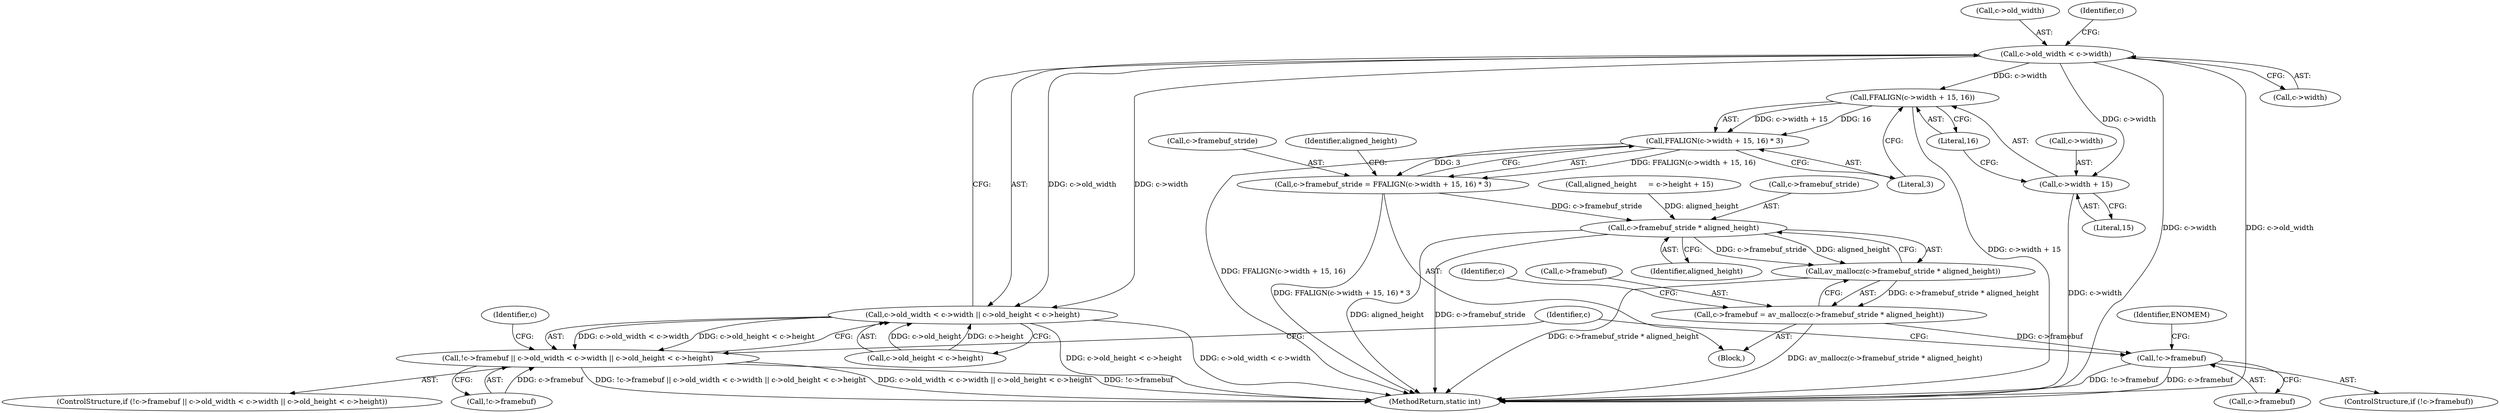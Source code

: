 digraph "0_FFmpeg_e07ac727c1cc9eed39e7f9117c97006f719864bd@pointer" {
"1000111" [label="(Call,c->old_width < c->width)"];
"1000110" [label="(Call,c->old_width < c->width || c->old_height < c->height)"];
"1000105" [label="(Call,!c->framebuf || c->old_width < c->width || c->old_height < c->height)"];
"1000131" [label="(Call,FFALIGN(c->width + 15, 16))"];
"1000130" [label="(Call,FFALIGN(c->width + 15, 16) * 3)"];
"1000126" [label="(Call,c->framebuf_stride = FFALIGN(c->width + 15, 16) * 3)"];
"1000155" [label="(Call,c->framebuf_stride * aligned_height)"];
"1000154" [label="(Call,av_mallocz(c->framebuf_stride * aligned_height))"];
"1000150" [label="(Call,c->framebuf = av_mallocz(c->framebuf_stride * aligned_height))"];
"1000161" [label="(Call,!c->framebuf)"];
"1000132" [label="(Call,c->width + 15)"];
"1000125" [label="(Block,)"];
"1000161" [label="(Call,!c->framebuf)"];
"1000138" [label="(Literal,3)"];
"1000159" [label="(Identifier,aligned_height)"];
"1000160" [label="(ControlStructure,if (!c->framebuf))"];
"1000104" [label="(ControlStructure,if (!c->framebuf || c->old_width < c->width || c->old_height < c->height))"];
"1000105" [label="(Call,!c->framebuf || c->old_width < c->width || c->old_height < c->height)"];
"1000155" [label="(Call,c->framebuf_stride * aligned_height)"];
"1000163" [label="(Identifier,c)"];
"1000156" [label="(Call,c->framebuf_stride)"];
"1000127" [label="(Call,c->framebuf_stride)"];
"1000150" [label="(Call,c->framebuf = av_mallocz(c->framebuf_stride * aligned_height))"];
"1000136" [label="(Literal,15)"];
"1000112" [label="(Call,c->old_width)"];
"1000298" [label="(MethodReturn,static int)"];
"1000154" [label="(Call,av_mallocz(c->framebuf_stride * aligned_height))"];
"1000106" [label="(Call,!c->framebuf)"];
"1000151" [label="(Call,c->framebuf)"];
"1000167" [label="(Identifier,ENOMEM)"];
"1000110" [label="(Call,c->old_width < c->width || c->old_height < c->height)"];
"1000126" [label="(Call,c->framebuf_stride = FFALIGN(c->width + 15, 16) * 3)"];
"1000162" [label="(Call,c->framebuf)"];
"1000130" [label="(Call,FFALIGN(c->width + 15, 16) * 3)"];
"1000120" [label="(Identifier,c)"];
"1000131" [label="(Call,FFALIGN(c->width + 15, 16))"];
"1000140" [label="(Identifier,aligned_height)"];
"1000115" [label="(Call,c->width)"];
"1000132" [label="(Call,c->width + 15)"];
"1000139" [label="(Call,aligned_height     = c->height + 15)"];
"1000128" [label="(Identifier,c)"];
"1000133" [label="(Call,c->width)"];
"1000111" [label="(Call,c->old_width < c->width)"];
"1000172" [label="(Identifier,c)"];
"1000118" [label="(Call,c->old_height < c->height)"];
"1000137" [label="(Literal,16)"];
"1000111" -> "1000110"  [label="AST: "];
"1000111" -> "1000115"  [label="CFG: "];
"1000112" -> "1000111"  [label="AST: "];
"1000115" -> "1000111"  [label="AST: "];
"1000120" -> "1000111"  [label="CFG: "];
"1000110" -> "1000111"  [label="CFG: "];
"1000111" -> "1000298"  [label="DDG: c->width"];
"1000111" -> "1000298"  [label="DDG: c->old_width"];
"1000111" -> "1000110"  [label="DDG: c->old_width"];
"1000111" -> "1000110"  [label="DDG: c->width"];
"1000111" -> "1000131"  [label="DDG: c->width"];
"1000111" -> "1000132"  [label="DDG: c->width"];
"1000110" -> "1000105"  [label="AST: "];
"1000110" -> "1000118"  [label="CFG: "];
"1000118" -> "1000110"  [label="AST: "];
"1000105" -> "1000110"  [label="CFG: "];
"1000110" -> "1000298"  [label="DDG: c->old_height < c->height"];
"1000110" -> "1000298"  [label="DDG: c->old_width < c->width"];
"1000110" -> "1000105"  [label="DDG: c->old_width < c->width"];
"1000110" -> "1000105"  [label="DDG: c->old_height < c->height"];
"1000118" -> "1000110"  [label="DDG: c->old_height"];
"1000118" -> "1000110"  [label="DDG: c->height"];
"1000105" -> "1000104"  [label="AST: "];
"1000105" -> "1000106"  [label="CFG: "];
"1000106" -> "1000105"  [label="AST: "];
"1000128" -> "1000105"  [label="CFG: "];
"1000172" -> "1000105"  [label="CFG: "];
"1000105" -> "1000298"  [label="DDG: !c->framebuf || c->old_width < c->width || c->old_height < c->height"];
"1000105" -> "1000298"  [label="DDG: c->old_width < c->width || c->old_height < c->height"];
"1000105" -> "1000298"  [label="DDG: !c->framebuf"];
"1000106" -> "1000105"  [label="DDG: c->framebuf"];
"1000131" -> "1000130"  [label="AST: "];
"1000131" -> "1000137"  [label="CFG: "];
"1000132" -> "1000131"  [label="AST: "];
"1000137" -> "1000131"  [label="AST: "];
"1000138" -> "1000131"  [label="CFG: "];
"1000131" -> "1000298"  [label="DDG: c->width + 15"];
"1000131" -> "1000130"  [label="DDG: c->width + 15"];
"1000131" -> "1000130"  [label="DDG: 16"];
"1000130" -> "1000126"  [label="AST: "];
"1000130" -> "1000138"  [label="CFG: "];
"1000138" -> "1000130"  [label="AST: "];
"1000126" -> "1000130"  [label="CFG: "];
"1000130" -> "1000298"  [label="DDG: FFALIGN(c->width + 15, 16)"];
"1000130" -> "1000126"  [label="DDG: FFALIGN(c->width + 15, 16)"];
"1000130" -> "1000126"  [label="DDG: 3"];
"1000126" -> "1000125"  [label="AST: "];
"1000127" -> "1000126"  [label="AST: "];
"1000140" -> "1000126"  [label="CFG: "];
"1000126" -> "1000298"  [label="DDG: FFALIGN(c->width + 15, 16) * 3"];
"1000126" -> "1000155"  [label="DDG: c->framebuf_stride"];
"1000155" -> "1000154"  [label="AST: "];
"1000155" -> "1000159"  [label="CFG: "];
"1000156" -> "1000155"  [label="AST: "];
"1000159" -> "1000155"  [label="AST: "];
"1000154" -> "1000155"  [label="CFG: "];
"1000155" -> "1000298"  [label="DDG: aligned_height"];
"1000155" -> "1000298"  [label="DDG: c->framebuf_stride"];
"1000155" -> "1000154"  [label="DDG: c->framebuf_stride"];
"1000155" -> "1000154"  [label="DDG: aligned_height"];
"1000139" -> "1000155"  [label="DDG: aligned_height"];
"1000154" -> "1000150"  [label="AST: "];
"1000150" -> "1000154"  [label="CFG: "];
"1000154" -> "1000298"  [label="DDG: c->framebuf_stride * aligned_height"];
"1000154" -> "1000150"  [label="DDG: c->framebuf_stride * aligned_height"];
"1000150" -> "1000125"  [label="AST: "];
"1000151" -> "1000150"  [label="AST: "];
"1000163" -> "1000150"  [label="CFG: "];
"1000150" -> "1000298"  [label="DDG: av_mallocz(c->framebuf_stride * aligned_height)"];
"1000150" -> "1000161"  [label="DDG: c->framebuf"];
"1000161" -> "1000160"  [label="AST: "];
"1000161" -> "1000162"  [label="CFG: "];
"1000162" -> "1000161"  [label="AST: "];
"1000167" -> "1000161"  [label="CFG: "];
"1000172" -> "1000161"  [label="CFG: "];
"1000161" -> "1000298"  [label="DDG: c->framebuf"];
"1000161" -> "1000298"  [label="DDG: !c->framebuf"];
"1000132" -> "1000136"  [label="CFG: "];
"1000133" -> "1000132"  [label="AST: "];
"1000136" -> "1000132"  [label="AST: "];
"1000137" -> "1000132"  [label="CFG: "];
"1000132" -> "1000298"  [label="DDG: c->width"];
}
